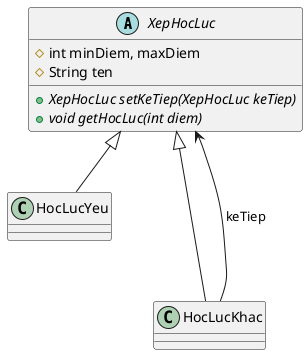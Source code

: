 @startuml
'https://plantuml.com/class-diagram

abstract class XepHocLuc {
    # int minDiem, maxDiem
    # String ten
    + {abstract} XepHocLuc setKeTiep(XepHocLuc keTiep)
    + {abstract} void getHocLuc(int diem)
}
class HocLucYeu
class HocLucKhac

XepHocLuc <|-- HocLucYeu
XepHocLuc <|-- HocLucKhac
XepHocLuc <--- HocLucKhac: keTiep

@enduml